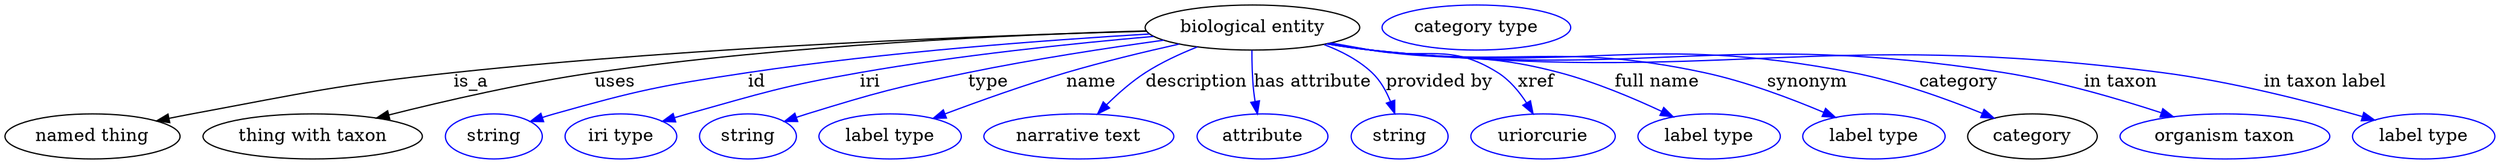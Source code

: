 digraph {
	graph [bb="0,0,1976.1,123"];
	node [label="\N"];
	"biological entity"	[height=0.5,
		label="biological entity",
		pos="988.54,105",
		width=2.3651];
	"named thing"	[height=0.5,
		pos="69.544,18",
		width=1.9318];
	"biological entity" -> "named thing"	[label=is_a,
		lp="370.54,61.5",
		pos="e,120.46,30.383 904.49,102.07 783.19,98.67 552.14,89.877 356.54,69 263.47,59.066 240.55,53.185 148.54,36 142.71,34.911 136.65,33.718 \
130.6,32.485"];
	"thing with taxon"	[height=0.5,
		pos="244.54,18",
		width=2.4192];
	"biological entity" -> "thing with taxon"	[label=uses,
		lp="485.04,61.5",
		pos="e,295.29,32.651 904.37,102.27 801.19,99.253 621.23,91.048 468.54,69 412.63,60.926 349.95,46.459 305.14,35.157"];
	id	[color=blue,
		height=0.5,
		label=string,
		pos="387.54,18",
		width=1.0652];
	"biological entity" -> id	[color=blue,
		label=id,
		lp="597.54,61.5",
		pos="e,416.54,29.954 907.02,99.75 826.33,94.857 699.44,85.318 590.54,69 520.89,58.562 503.33,55.131 435.54,36 432.44,35.124 429.24,34.151 \
426.05,33.129",
		style=solid];
	iri	[color=blue,
		height=0.5,
		label="iri type",
		pos="488.54,18",
		width=1.2277];
	"biological entity" -> iri	[color=blue,
		label=iri,
		lp="687.54,61.5",
		pos="e,521.85,29.879 910.38,97.837 847.68,92.247 757.57,82.762 679.54,69 617.87,58.121 602.89,52.747 542.54,36 538.97,35.009 535.28,33.941 \
531.58,32.84",
		style=solid];
	type	[color=blue,
		height=0.5,
		label=string,
		pos="589.54,18",
		width=1.0652];
	"biological entity" -> type	[color=blue,
		label=type,
		lp="779.54,61.5",
		pos="e,618.48,29.944 918.04,94.876 873.53,88.662 814.93,79.645 763.54,69 706.44,57.17 692.25,53.27 636.54,36 633.79,35.145 630.95,34.225 \
628.1,33.271",
		style=solid];
	name	[color=blue,
		height=0.5,
		label="label type",
		pos="702.54,18",
		width=1.5707];
	"biological entity" -> name	[color=blue,
		label=name,
		lp="861.54,61.5",
		pos="e,736.46,32.403 930.55,91.762 903.34,85.62 870.58,77.651 841.54,69 809.15,59.349 773.26,46.381 746.07,36.07",
		style=solid];
	description	[color=blue,
		height=0.5,
		label="narrative text",
		pos="852.54,18",
		width=2.0943];
	"biological entity" -> description	[color=blue,
		label=description,
		lp="944.04,61.5",
		pos="e,866.8,36.011 944.12,89.44 930.54,84.025 915.93,77.172 903.54,69 892.82,61.925 882.42,52.383 873.84,43.532",
		style=solid];
	"has attribute"	[color=blue,
		height=0.5,
		label=attribute,
		pos="997.54,18",
		width=1.4443];
	"biological entity" -> "has attribute"	[color=blue,
		label="has attribute",
		lp="1036.5,61.5",
		pos="e,992.93,35.966 988.02,86.814 987.95,77.14 988.21,64.858 989.54,54 989.87,51.309 990.32,48.522 990.84,45.749",
		style=solid];
	"provided by"	[color=blue,
		height=0.5,
		label=string,
		pos="1105.5,18",
		width=1.0652];
	"biological entity" -> "provided by"	[color=blue,
		label="provided by",
		lp="1137,61.5",
		pos="e,1101.6,36.312 1045.5,91.343 1059.2,86.186 1072.9,78.994 1083.5,69 1090.2,62.743 1095,54.117 1098.3,45.79",
		style=solid];
	xref	[color=blue,
		height=0.5,
		label=uriorcurie,
		pos="1219.5,18",
		width=1.5887];
	"biological entity" -> xref	[color=blue,
		label=xref,
		lp="1214,61.5",
		pos="e,1211.6,36.066 1051,92.684 1061.5,90.782 1072.3,88.832 1082.5,87 1127.4,78.943 1145,93.281 1183.5,69 1192.9,63.105 1200.6,53.803 \
1206.4,44.814",
		style=solid];
	"full name"	[color=blue,
		height=0.5,
		label="label type",
		pos="1351.5,18",
		width=1.5707];
	"biological entity" -> "full name"	[color=blue,
		label="full name",
		lp="1310,61.5",
		pos="e,1323,33.66 1049.6,92.407 1060.6,90.487 1071.9,88.602 1082.5,87 1148.9,77.021 1167.6,86.171 1232.5,69 1260.7,61.546 1291,48.758 \
1313.9,37.981",
		style=solid];
	synonym	[color=blue,
		height=0.5,
		label="label type",
		pos="1482.5,18",
		width=1.5707];
	"biological entity" -> synonym	[color=blue,
		label=synonym,
		lp="1429.5,61.5",
		pos="e,1451.9,33.223 1048.3,92.163 1059.6,90.211 1071.4,88.378 1082.5,87 1199.7,72.473 1232.1,93.754 1347.5,69 1380.5,61.928 1416.2,48.421 \
1442.6,37.227",
		style=solid];
	category	[height=0.5,
		pos="1608.5,18",
		width=1.4263];
	"biological entity" -> category	[color=blue,
		label=category,
		lp="1550,61.5",
		pos="e,1578,32.581 1047.8,92.061 1059.3,90.093 1071.3,88.28 1082.5,87 1251.9,67.795 1298.3,101.46 1465.5,69 1501.3,62.054 1540.3,47.965 \
1568.5,36.508",
		style=solid];
	"in taxon"	[color=blue,
		height=0.5,
		label="organism taxon",
		pos="1761.5,18",
		width=2.3109];
	"biological entity" -> "in taxon"	[color=blue,
		label="in taxon",
		lp="1678.5,61.5",
		pos="e,1720.6,33.685 1047.5,92.002 1059.1,90.026 1071.2,88.226 1082.5,87 1305,63.033 1364.6,103.82 1585.5,69 1628.5,62.228 1675.9,48.388 \
1710.7,36.982",
		style=solid];
	"in taxon label"	[color=blue,
		height=0.5,
		label="label type",
		pos="1919.5,18",
		width=1.5707];
	"biological entity" -> "in taxon label"	[color=blue,
		label="in taxon label",
		lp="1841,61.5",
		pos="e,1880.5,31.043 1047.5,91.937 1059.1,89.967 1071.2,88.185 1082.5,87 1360.7,58.033 1434.2,104.83 1711.5,69 1767,61.841 1829.1,45.83 \
1870.9,33.842",
		style=solid];
	"named thing_category"	[color=blue,
		height=0.5,
		label="category type",
		pos="1166.5,105",
		width=2.0762];
}
